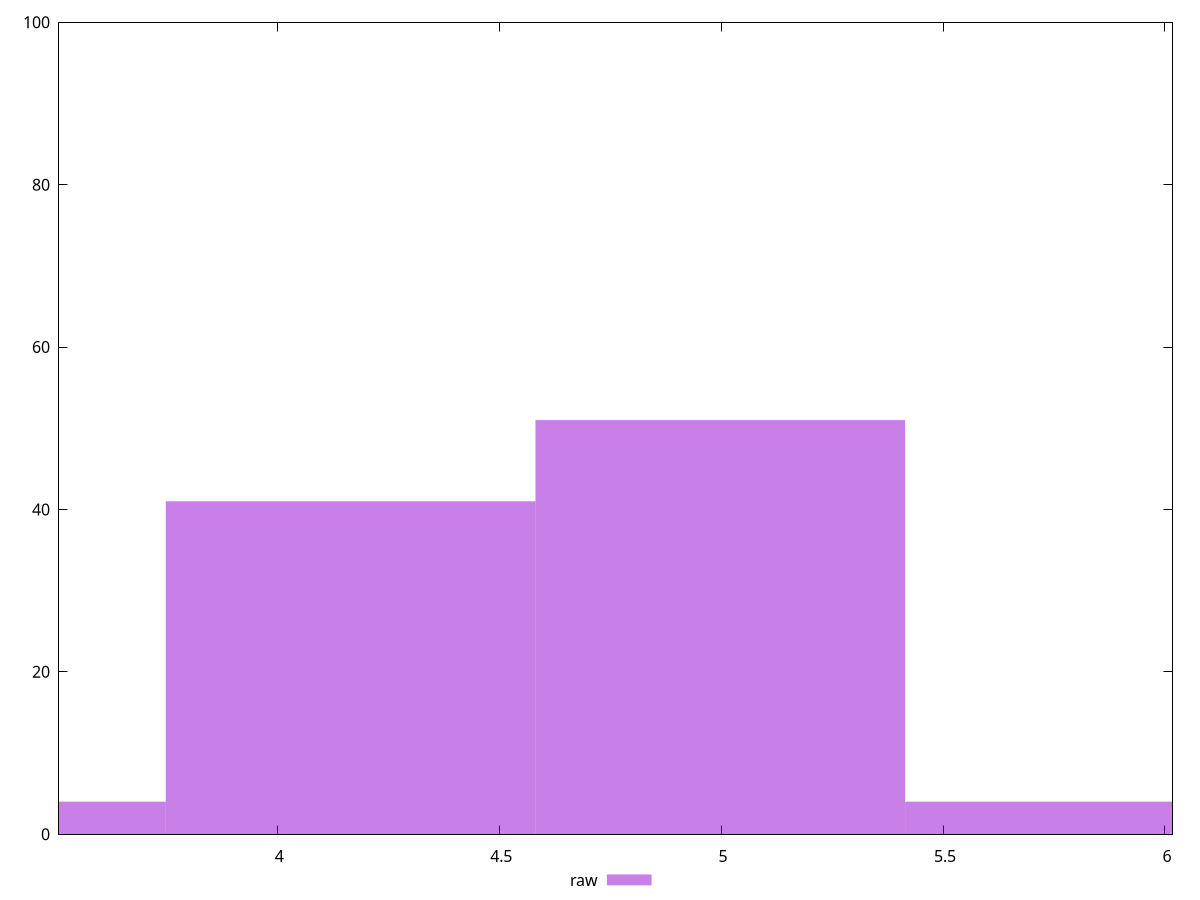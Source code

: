 reset

$raw <<EOF
4.16515136072554 41
4.998181632870647 51
5.831211905015755 4
3.3321210885804318 4
EOF

set key outside below
set boxwidth 0.8330302721451079
set xrange [3.5081:6.0171]
set yrange [0:100]
set style fill transparent solid 0.5 noborder
set terminal svg size 640, 490 enhanced background rgb 'white'
set output "report_00007_2020-12-11T15:55:29.892Z/network-server-latency/samples/pages+cached+noexternal+nocss/raw/histogram.svg"

plot $raw title "raw" with boxes

reset
